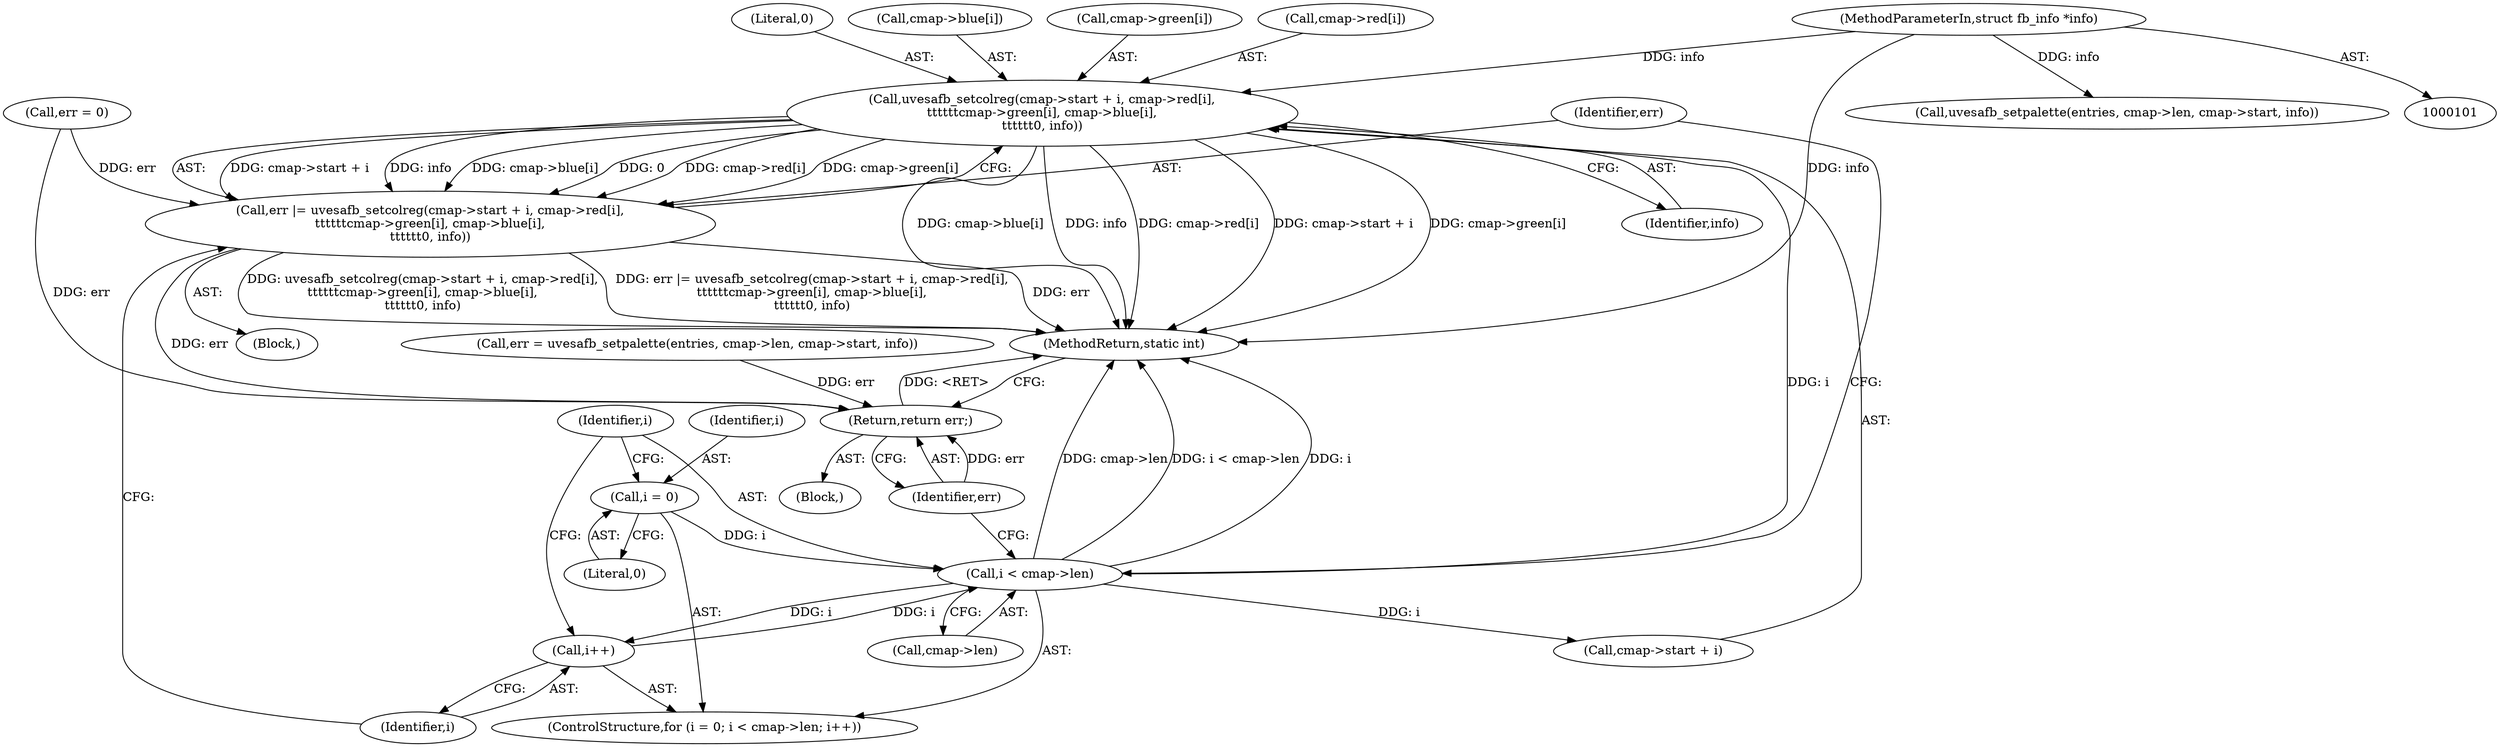 digraph "0_linux_9f645bcc566a1e9f921bdae7528a01ced5bc3713@array" {
"1000263" [label="(Call,uvesafb_setcolreg(cmap->start + i, cmap->red[i],\n\t\t\t\t\t\tcmap->green[i], cmap->blue[i],\n\t\t\t\t\t\t0, info))"];
"1000253" [label="(Call,i < cmap->len)"];
"1000258" [label="(Call,i++)"];
"1000250" [label="(Call,i = 0)"];
"1000103" [label="(MethodParameterIn,struct fb_info *info)"];
"1000261" [label="(Call,err |= uvesafb_setcolreg(cmap->start + i, cmap->red[i],\n\t\t\t\t\t\tcmap->green[i], cmap->blue[i],\n\t\t\t\t\t\t0, info))"];
"1000286" [label="(Return,return err;)"];
"1000114" [label="(Call,err = 0)"];
"1000263" [label="(Call,uvesafb_setcolreg(cmap->start + i, cmap->red[i],\n\t\t\t\t\t\tcmap->green[i], cmap->blue[i],\n\t\t\t\t\t\t0, info))"];
"1000286" [label="(Return,return err;)"];
"1000279" [label="(Call,cmap->blue[i])"];
"1000274" [label="(Call,cmap->green[i])"];
"1000260" [label="(Block,)"];
"1000285" [label="(Identifier,info)"];
"1000104" [label="(Block,)"];
"1000252" [label="(Literal,0)"];
"1000262" [label="(Identifier,err)"];
"1000261" [label="(Call,err |= uvesafb_setcolreg(cmap->start + i, cmap->red[i],\n\t\t\t\t\t\tcmap->green[i], cmap->blue[i],\n\t\t\t\t\t\t0, info))"];
"1000234" [label="(Call,err = uvesafb_setpalette(entries, cmap->len, cmap->start, info))"];
"1000287" [label="(Identifier,err)"];
"1000103" [label="(MethodParameterIn,struct fb_info *info)"];
"1000259" [label="(Identifier,i)"];
"1000251" [label="(Identifier,i)"];
"1000264" [label="(Call,cmap->start + i)"];
"1000253" [label="(Call,i < cmap->len)"];
"1000236" [label="(Call,uvesafb_setpalette(entries, cmap->len, cmap->start, info))"];
"1000255" [label="(Call,cmap->len)"];
"1000250" [label="(Call,i = 0)"];
"1000249" [label="(ControlStructure,for (i = 0; i < cmap->len; i++))"];
"1000269" [label="(Call,cmap->red[i])"];
"1000254" [label="(Identifier,i)"];
"1000284" [label="(Literal,0)"];
"1000288" [label="(MethodReturn,static int)"];
"1000258" [label="(Call,i++)"];
"1000263" -> "1000261"  [label="AST: "];
"1000263" -> "1000285"  [label="CFG: "];
"1000264" -> "1000263"  [label="AST: "];
"1000269" -> "1000263"  [label="AST: "];
"1000274" -> "1000263"  [label="AST: "];
"1000279" -> "1000263"  [label="AST: "];
"1000284" -> "1000263"  [label="AST: "];
"1000285" -> "1000263"  [label="AST: "];
"1000261" -> "1000263"  [label="CFG: "];
"1000263" -> "1000288"  [label="DDG: info"];
"1000263" -> "1000288"  [label="DDG: cmap->red[i]"];
"1000263" -> "1000288"  [label="DDG: cmap->start + i"];
"1000263" -> "1000288"  [label="DDG: cmap->green[i]"];
"1000263" -> "1000288"  [label="DDG: cmap->blue[i]"];
"1000263" -> "1000261"  [label="DDG: cmap->start + i"];
"1000263" -> "1000261"  [label="DDG: info"];
"1000263" -> "1000261"  [label="DDG: cmap->blue[i]"];
"1000263" -> "1000261"  [label="DDG: 0"];
"1000263" -> "1000261"  [label="DDG: cmap->red[i]"];
"1000263" -> "1000261"  [label="DDG: cmap->green[i]"];
"1000253" -> "1000263"  [label="DDG: i"];
"1000103" -> "1000263"  [label="DDG: info"];
"1000253" -> "1000249"  [label="AST: "];
"1000253" -> "1000255"  [label="CFG: "];
"1000254" -> "1000253"  [label="AST: "];
"1000255" -> "1000253"  [label="AST: "];
"1000262" -> "1000253"  [label="CFG: "];
"1000287" -> "1000253"  [label="CFG: "];
"1000253" -> "1000288"  [label="DDG: cmap->len"];
"1000253" -> "1000288"  [label="DDG: i < cmap->len"];
"1000253" -> "1000288"  [label="DDG: i"];
"1000258" -> "1000253"  [label="DDG: i"];
"1000250" -> "1000253"  [label="DDG: i"];
"1000253" -> "1000258"  [label="DDG: i"];
"1000253" -> "1000264"  [label="DDG: i"];
"1000258" -> "1000249"  [label="AST: "];
"1000258" -> "1000259"  [label="CFG: "];
"1000259" -> "1000258"  [label="AST: "];
"1000254" -> "1000258"  [label="CFG: "];
"1000250" -> "1000249"  [label="AST: "];
"1000250" -> "1000252"  [label="CFG: "];
"1000251" -> "1000250"  [label="AST: "];
"1000252" -> "1000250"  [label="AST: "];
"1000254" -> "1000250"  [label="CFG: "];
"1000103" -> "1000101"  [label="AST: "];
"1000103" -> "1000288"  [label="DDG: info"];
"1000103" -> "1000236"  [label="DDG: info"];
"1000261" -> "1000260"  [label="AST: "];
"1000262" -> "1000261"  [label="AST: "];
"1000259" -> "1000261"  [label="CFG: "];
"1000261" -> "1000288"  [label="DDG: err"];
"1000261" -> "1000288"  [label="DDG: uvesafb_setcolreg(cmap->start + i, cmap->red[i],\n\t\t\t\t\t\tcmap->green[i], cmap->blue[i],\n\t\t\t\t\t\t0, info)"];
"1000261" -> "1000288"  [label="DDG: err |= uvesafb_setcolreg(cmap->start + i, cmap->red[i],\n\t\t\t\t\t\tcmap->green[i], cmap->blue[i],\n\t\t\t\t\t\t0, info)"];
"1000114" -> "1000261"  [label="DDG: err"];
"1000261" -> "1000286"  [label="DDG: err"];
"1000286" -> "1000104"  [label="AST: "];
"1000286" -> "1000287"  [label="CFG: "];
"1000287" -> "1000286"  [label="AST: "];
"1000288" -> "1000286"  [label="CFG: "];
"1000286" -> "1000288"  [label="DDG: <RET>"];
"1000287" -> "1000286"  [label="DDG: err"];
"1000234" -> "1000286"  [label="DDG: err"];
"1000114" -> "1000286"  [label="DDG: err"];
}
